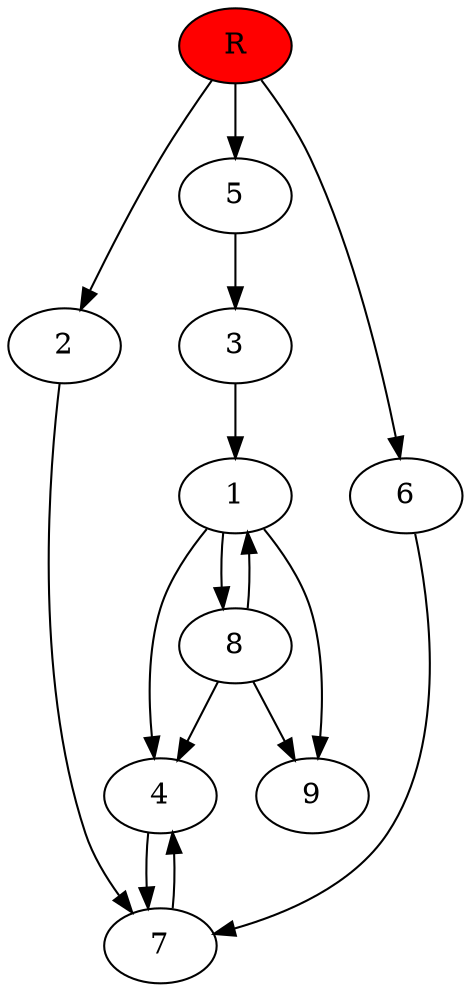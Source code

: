 digraph prb31763 {
	1
	2
	3
	4
	5
	6
	7
	8
	R [fillcolor="#ff0000" style=filled]
	1 -> 4
	1 -> 8
	1 -> 9
	2 -> 7
	3 -> 1
	4 -> 7
	5 -> 3
	6 -> 7
	7 -> 4
	8 -> 1
	8 -> 4
	8 -> 9
	R -> 2
	R -> 5
	R -> 6
}
